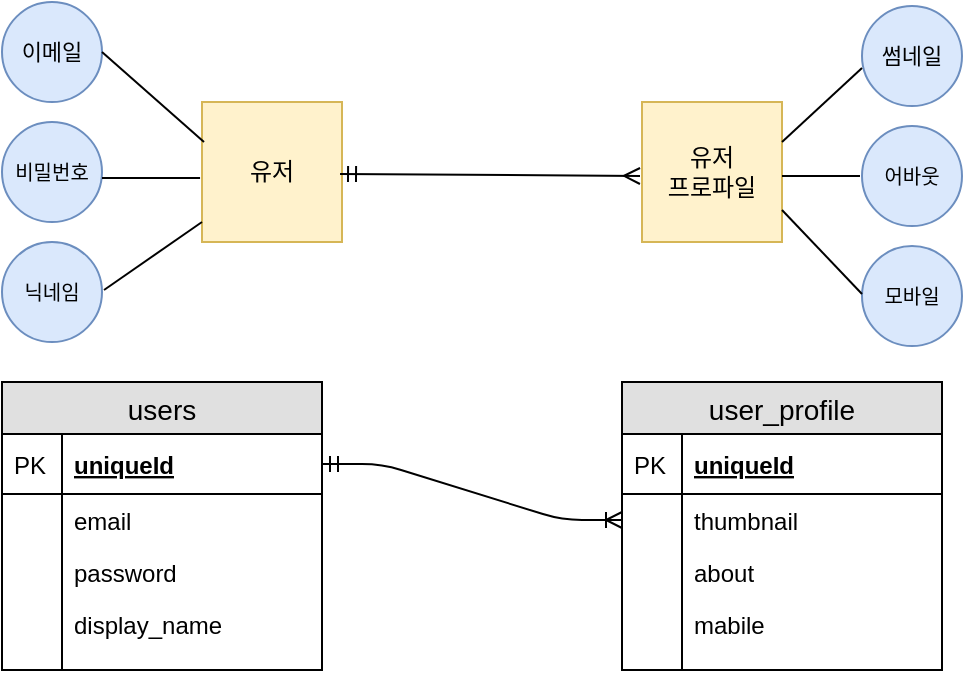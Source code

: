 <mxfile version="10.6.9" type="device"><diagram id="YNFKA4InpH6XYftOGYjS" name="페이지-1"><mxGraphModel dx="498" dy="595" grid="1" gridSize="10" guides="1" tooltips="1" connect="1" arrows="0" fold="1" page="1" pageScale="1" pageWidth="827" pageHeight="1169" math="0" shadow="0"><root><mxCell id="0"/><mxCell id="1" parent="0"/><object label="유저" id="uPIJXIndnNo6zz8zoecH-1"><mxCell style="whiteSpace=wrap;html=1;aspect=fixed;fillColor=#fff2cc;strokeColor=#d6b656;" parent="1" vertex="1"><mxGeometry x="140" y="130" width="70" height="70" as="geometry"/></mxCell></object><mxCell id="uPIJXIndnNo6zz8zoecH-2" value="&lt;font style=&quot;font-size: 11px&quot;&gt;이메일&lt;/font&gt;" style="ellipse;whiteSpace=wrap;html=1;aspect=fixed;fillColor=#dae8fc;strokeColor=#6c8ebf;" parent="1" vertex="1"><mxGeometry x="40" y="80" width="50" height="50" as="geometry"/></mxCell><mxCell id="uPIJXIndnNo6zz8zoecH-3" value="&lt;font style=&quot;font-size: 10px&quot;&gt;비밀번호&lt;/font&gt;" style="ellipse;whiteSpace=wrap;html=1;aspect=fixed;fillColor=#dae8fc;strokeColor=#6c8ebf;" parent="1" vertex="1"><mxGeometry x="40" y="140" width="50" height="50" as="geometry"/></mxCell><mxCell id="uPIJXIndnNo6zz8zoecH-4" value="&lt;font style=&quot;font-size: 10px&quot;&gt;닉네임&lt;/font&gt;" style="ellipse;whiteSpace=wrap;html=1;aspect=fixed;fillColor=#dae8fc;strokeColor=#6c8ebf;" parent="1" vertex="1"><mxGeometry x="40" y="200" width="50" height="50" as="geometry"/></mxCell><mxCell id="uPIJXIndnNo6zz8zoecH-5" value="" style="endArrow=none;html=1;exitX=1.02;exitY=0.48;exitDx=0;exitDy=0;exitPerimeter=0;entryX=0;entryY=0.857;entryDx=0;entryDy=0;entryPerimeter=0;" parent="1" source="uPIJXIndnNo6zz8zoecH-4" target="uPIJXIndnNo6zz8zoecH-1" edge="1"><mxGeometry width="50" height="50" relative="1" as="geometry"><mxPoint x="40" y="320" as="sourcePoint"/><mxPoint x="90" y="270" as="targetPoint"/></mxGeometry></mxCell><mxCell id="uPIJXIndnNo6zz8zoecH-6" value="" style="endArrow=none;html=1;exitX=1;exitY=0.5;exitDx=0;exitDy=0;exitPerimeter=0;" parent="1" source="uPIJXIndnNo6zz8zoecH-2" edge="1"><mxGeometry width="50" height="50" relative="1" as="geometry"><mxPoint x="101" y="234" as="sourcePoint"/><mxPoint x="141" y="150" as="targetPoint"/></mxGeometry></mxCell><object label="유저&lt;br&gt;프로파일" id="uPIJXIndnNo6zz8zoecH-9"><mxCell style="whiteSpace=wrap;html=1;aspect=fixed;fillColor=#fff2cc;strokeColor=#d6b656;" parent="1" vertex="1"><mxGeometry x="360" y="130" width="70" height="70" as="geometry"/></mxCell></object><mxCell id="uPIJXIndnNo6zz8zoecH-10" value="&lt;font style=&quot;font-size: 11px&quot;&gt;썸네일&lt;br&gt;&lt;/font&gt;" style="ellipse;whiteSpace=wrap;html=1;aspect=fixed;fillColor=#dae8fc;strokeColor=#6c8ebf;" parent="1" vertex="1"><mxGeometry x="470" y="82" width="50" height="50" as="geometry"/></mxCell><mxCell id="uPIJXIndnNo6zz8zoecH-11" value="&lt;span style=&quot;font-size: 10px&quot;&gt;어바웃&lt;/span&gt;" style="ellipse;whiteSpace=wrap;html=1;aspect=fixed;fillColor=#dae8fc;strokeColor=#6c8ebf;" parent="1" vertex="1"><mxGeometry x="470" y="142" width="50" height="50" as="geometry"/></mxCell><mxCell id="uPIJXIndnNo6zz8zoecH-12" value="&lt;font style=&quot;font-size: 10px&quot;&gt;모바일&lt;/font&gt;" style="ellipse;whiteSpace=wrap;html=1;aspect=fixed;fillColor=#dae8fc;strokeColor=#6c8ebf;" parent="1" vertex="1"><mxGeometry x="470" y="202" width="50" height="50" as="geometry"/></mxCell><mxCell id="uPIJXIndnNo6zz8zoecH-13" value="" style="endArrow=none;html=1;exitX=0;exitY=0.48;exitDx=0;exitDy=0;exitPerimeter=0;entryX=1;entryY=0.771;entryDx=0;entryDy=0;entryPerimeter=0;" parent="1" source="uPIJXIndnNo6zz8zoecH-12" target="uPIJXIndnNo6zz8zoecH-9" edge="1"><mxGeometry width="50" height="50" relative="1" as="geometry"><mxPoint x="260" y="320" as="sourcePoint"/><mxPoint x="429" y="180" as="targetPoint"/></mxGeometry></mxCell><mxCell id="uPIJXIndnNo6zz8zoecH-14" value="" style="endArrow=none;html=1;exitX=0;exitY=0.62;exitDx=0;exitDy=0;exitPerimeter=0;entryX=1;entryY=0.286;entryDx=0;entryDy=0;entryPerimeter=0;" parent="1" source="uPIJXIndnNo6zz8zoecH-10" target="uPIJXIndnNo6zz8zoecH-9" edge="1"><mxGeometry width="50" height="50" relative="1" as="geometry"><mxPoint x="321" y="234" as="sourcePoint"/><mxPoint x="361" y="150" as="targetPoint"/></mxGeometry></mxCell><mxCell id="uPIJXIndnNo6zz8zoecH-19" value="" style="endArrow=none;html=1;entryX=-0.014;entryY=0.543;entryDx=0;entryDy=0;entryPerimeter=0;" parent="1" target="uPIJXIndnNo6zz8zoecH-1" edge="1"><mxGeometry width="50" height="50" relative="1" as="geometry"><mxPoint x="90" y="168" as="sourcePoint"/><mxPoint x="150" y="200" as="targetPoint"/></mxGeometry></mxCell><mxCell id="uPIJXIndnNo6zz8zoecH-20" value="" style="endArrow=ERmany;html=1;exitX=0.986;exitY=0.514;exitDx=0;exitDy=0;exitPerimeter=0;startArrow=ERmandOne;startFill=0;endFill=0;" parent="1" source="uPIJXIndnNo6zz8zoecH-1" edge="1"><mxGeometry width="50" height="50" relative="1" as="geometry"><mxPoint x="40" y="320" as="sourcePoint"/><mxPoint x="359" y="167" as="targetPoint"/></mxGeometry></mxCell><mxCell id="CX5bhaESNCw14Z8u62rp-1" value="" style="endArrow=none;html=1;exitX=1;exitY=0.529;exitDx=0;exitDy=0;exitPerimeter=0;" edge="1" parent="1" source="uPIJXIndnNo6zz8zoecH-9"><mxGeometry width="50" height="50" relative="1" as="geometry"><mxPoint x="413" y="290" as="sourcePoint"/><mxPoint x="469" y="167" as="targetPoint"/></mxGeometry></mxCell><mxCell id="CX5bhaESNCw14Z8u62rp-3" value="users" style="swimlane;fontStyle=0;childLayout=stackLayout;horizontal=1;startSize=26;fillColor=#e0e0e0;horizontalStack=0;resizeParent=1;resizeParentMax=0;resizeLast=0;collapsible=1;marginBottom=0;swimlaneFillColor=#ffffff;align=center;fontSize=14;" vertex="1" parent="1"><mxGeometry x="40" y="270" width="160" height="144" as="geometry"/></mxCell><mxCell id="CX5bhaESNCw14Z8u62rp-4" value="uniqueId" style="shape=partialRectangle;top=0;left=0;right=0;bottom=1;align=left;verticalAlign=middle;fillColor=none;spacingLeft=34;spacingRight=4;overflow=hidden;rotatable=0;points=[[0,0.5],[1,0.5]];portConstraint=eastwest;dropTarget=0;fontStyle=5;fontSize=12;" vertex="1" parent="CX5bhaESNCw14Z8u62rp-3"><mxGeometry y="26" width="160" height="30" as="geometry"/></mxCell><mxCell id="CX5bhaESNCw14Z8u62rp-5" value="PK" style="shape=partialRectangle;top=0;left=0;bottom=0;fillColor=none;align=left;verticalAlign=middle;spacingLeft=4;spacingRight=4;overflow=hidden;rotatable=0;points=[];portConstraint=eastwest;part=1;fontSize=12;" vertex="1" connectable="0" parent="CX5bhaESNCw14Z8u62rp-4"><mxGeometry width="30" height="30" as="geometry"/></mxCell><mxCell id="CX5bhaESNCw14Z8u62rp-6" value="email" style="shape=partialRectangle;top=0;left=0;right=0;bottom=0;align=left;verticalAlign=top;fillColor=none;spacingLeft=34;spacingRight=4;overflow=hidden;rotatable=0;points=[[0,0.5],[1,0.5]];portConstraint=eastwest;dropTarget=0;fontSize=12;" vertex="1" parent="CX5bhaESNCw14Z8u62rp-3"><mxGeometry y="56" width="160" height="26" as="geometry"/></mxCell><mxCell id="CX5bhaESNCw14Z8u62rp-7" value="" style="shape=partialRectangle;top=0;left=0;bottom=0;fillColor=none;align=left;verticalAlign=top;spacingLeft=4;spacingRight=4;overflow=hidden;rotatable=0;points=[];portConstraint=eastwest;part=1;fontSize=12;" vertex="1" connectable="0" parent="CX5bhaESNCw14Z8u62rp-6"><mxGeometry width="30" height="26" as="geometry"/></mxCell><mxCell id="CX5bhaESNCw14Z8u62rp-8" value="password" style="shape=partialRectangle;top=0;left=0;right=0;bottom=0;align=left;verticalAlign=top;fillColor=none;spacingLeft=34;spacingRight=4;overflow=hidden;rotatable=0;points=[[0,0.5],[1,0.5]];portConstraint=eastwest;dropTarget=0;fontSize=12;" vertex="1" parent="CX5bhaESNCw14Z8u62rp-3"><mxGeometry y="82" width="160" height="26" as="geometry"/></mxCell><mxCell id="CX5bhaESNCw14Z8u62rp-9" value="" style="shape=partialRectangle;top=0;left=0;bottom=0;fillColor=none;align=left;verticalAlign=top;spacingLeft=4;spacingRight=4;overflow=hidden;rotatable=0;points=[];portConstraint=eastwest;part=1;fontSize=12;" vertex="1" connectable="0" parent="CX5bhaESNCw14Z8u62rp-8"><mxGeometry width="30" height="26" as="geometry"/></mxCell><mxCell id="CX5bhaESNCw14Z8u62rp-10" value="display_name&#10;" style="shape=partialRectangle;top=0;left=0;right=0;bottom=0;align=left;verticalAlign=top;fillColor=none;spacingLeft=34;spacingRight=4;overflow=hidden;rotatable=0;points=[[0,0.5],[1,0.5]];portConstraint=eastwest;dropTarget=0;fontSize=12;" vertex="1" parent="CX5bhaESNCw14Z8u62rp-3"><mxGeometry y="108" width="160" height="26" as="geometry"/></mxCell><mxCell id="CX5bhaESNCw14Z8u62rp-11" value="" style="shape=partialRectangle;top=0;left=0;bottom=0;fillColor=none;align=left;verticalAlign=top;spacingLeft=4;spacingRight=4;overflow=hidden;rotatable=0;points=[];portConstraint=eastwest;part=1;fontSize=12;" vertex="1" connectable="0" parent="CX5bhaESNCw14Z8u62rp-10"><mxGeometry width="30" height="26" as="geometry"/></mxCell><mxCell id="CX5bhaESNCw14Z8u62rp-12" value="" style="shape=partialRectangle;top=0;left=0;right=0;bottom=0;align=left;verticalAlign=top;fillColor=none;spacingLeft=34;spacingRight=4;overflow=hidden;rotatable=0;points=[[0,0.5],[1,0.5]];portConstraint=eastwest;dropTarget=0;fontSize=12;" vertex="1" parent="CX5bhaESNCw14Z8u62rp-3"><mxGeometry y="134" width="160" height="10" as="geometry"/></mxCell><mxCell id="CX5bhaESNCw14Z8u62rp-13" value="" style="shape=partialRectangle;top=0;left=0;bottom=0;fillColor=none;align=left;verticalAlign=top;spacingLeft=4;spacingRight=4;overflow=hidden;rotatable=0;points=[];portConstraint=eastwest;part=1;fontSize=12;" vertex="1" connectable="0" parent="CX5bhaESNCw14Z8u62rp-12"><mxGeometry width="30" height="10" as="geometry"/></mxCell><mxCell id="CX5bhaESNCw14Z8u62rp-14" value="user_profile" style="swimlane;fontStyle=0;childLayout=stackLayout;horizontal=1;startSize=26;fillColor=#e0e0e0;horizontalStack=0;resizeParent=1;resizeParentMax=0;resizeLast=0;collapsible=1;marginBottom=0;swimlaneFillColor=#ffffff;align=center;fontSize=14;" vertex="1" parent="1"><mxGeometry x="350" y="270" width="160" height="144" as="geometry"/></mxCell><mxCell id="CX5bhaESNCw14Z8u62rp-15" value="uniqueId" style="shape=partialRectangle;top=0;left=0;right=0;bottom=1;align=left;verticalAlign=middle;fillColor=none;spacingLeft=34;spacingRight=4;overflow=hidden;rotatable=0;points=[[0,0.5],[1,0.5]];portConstraint=eastwest;dropTarget=0;fontStyle=5;fontSize=12;" vertex="1" parent="CX5bhaESNCw14Z8u62rp-14"><mxGeometry y="26" width="160" height="30" as="geometry"/></mxCell><mxCell id="CX5bhaESNCw14Z8u62rp-16" value="PK" style="shape=partialRectangle;top=0;left=0;bottom=0;fillColor=none;align=left;verticalAlign=middle;spacingLeft=4;spacingRight=4;overflow=hidden;rotatable=0;points=[];portConstraint=eastwest;part=1;fontSize=12;" vertex="1" connectable="0" parent="CX5bhaESNCw14Z8u62rp-15"><mxGeometry width="30" height="30" as="geometry"/></mxCell><mxCell id="CX5bhaESNCw14Z8u62rp-17" value="thumbnail" style="shape=partialRectangle;top=0;left=0;right=0;bottom=0;align=left;verticalAlign=top;fillColor=none;spacingLeft=34;spacingRight=4;overflow=hidden;rotatable=0;points=[[0,0.5],[1,0.5]];portConstraint=eastwest;dropTarget=0;fontSize=12;" vertex="1" parent="CX5bhaESNCw14Z8u62rp-14"><mxGeometry y="56" width="160" height="26" as="geometry"/></mxCell><mxCell id="CX5bhaESNCw14Z8u62rp-18" value="" style="shape=partialRectangle;top=0;left=0;bottom=0;fillColor=none;align=left;verticalAlign=top;spacingLeft=4;spacingRight=4;overflow=hidden;rotatable=0;points=[];portConstraint=eastwest;part=1;fontSize=12;" vertex="1" connectable="0" parent="CX5bhaESNCw14Z8u62rp-17"><mxGeometry width="30" height="26" as="geometry"/></mxCell><mxCell id="CX5bhaESNCw14Z8u62rp-19" value="about" style="shape=partialRectangle;top=0;left=0;right=0;bottom=0;align=left;verticalAlign=top;fillColor=none;spacingLeft=34;spacingRight=4;overflow=hidden;rotatable=0;points=[[0,0.5],[1,0.5]];portConstraint=eastwest;dropTarget=0;fontSize=12;" vertex="1" parent="CX5bhaESNCw14Z8u62rp-14"><mxGeometry y="82" width="160" height="26" as="geometry"/></mxCell><mxCell id="CX5bhaESNCw14Z8u62rp-20" value="" style="shape=partialRectangle;top=0;left=0;bottom=0;fillColor=none;align=left;verticalAlign=top;spacingLeft=4;spacingRight=4;overflow=hidden;rotatable=0;points=[];portConstraint=eastwest;part=1;fontSize=12;" vertex="1" connectable="0" parent="CX5bhaESNCw14Z8u62rp-19"><mxGeometry width="30" height="26" as="geometry"/></mxCell><mxCell id="CX5bhaESNCw14Z8u62rp-21" value="mabile&#10;" style="shape=partialRectangle;top=0;left=0;right=0;bottom=0;align=left;verticalAlign=top;fillColor=none;spacingLeft=34;spacingRight=4;overflow=hidden;rotatable=0;points=[[0,0.5],[1,0.5]];portConstraint=eastwest;dropTarget=0;fontSize=12;" vertex="1" parent="CX5bhaESNCw14Z8u62rp-14"><mxGeometry y="108" width="160" height="26" as="geometry"/></mxCell><mxCell id="CX5bhaESNCw14Z8u62rp-22" value="" style="shape=partialRectangle;top=0;left=0;bottom=0;fillColor=none;align=left;verticalAlign=top;spacingLeft=4;spacingRight=4;overflow=hidden;rotatable=0;points=[];portConstraint=eastwest;part=1;fontSize=12;" vertex="1" connectable="0" parent="CX5bhaESNCw14Z8u62rp-21"><mxGeometry width="30" height="26" as="geometry"/></mxCell><mxCell id="CX5bhaESNCw14Z8u62rp-23" value="" style="shape=partialRectangle;top=0;left=0;right=0;bottom=0;align=left;verticalAlign=top;fillColor=none;spacingLeft=34;spacingRight=4;overflow=hidden;rotatable=0;points=[[0,0.5],[1,0.5]];portConstraint=eastwest;dropTarget=0;fontSize=12;" vertex="1" parent="CX5bhaESNCw14Z8u62rp-14"><mxGeometry y="134" width="160" height="10" as="geometry"/></mxCell><mxCell id="CX5bhaESNCw14Z8u62rp-24" value="" style="shape=partialRectangle;top=0;left=0;bottom=0;fillColor=none;align=left;verticalAlign=top;spacingLeft=4;spacingRight=4;overflow=hidden;rotatable=0;points=[];portConstraint=eastwest;part=1;fontSize=12;" vertex="1" connectable="0" parent="CX5bhaESNCw14Z8u62rp-23"><mxGeometry width="30" height="10" as="geometry"/></mxCell><mxCell id="CX5bhaESNCw14Z8u62rp-25" value="" style="edgeStyle=entityRelationEdgeStyle;fontSize=12;html=1;endArrow=ERoneToMany;startArrow=ERmandOne;entryX=0;entryY=0.5;entryDx=0;entryDy=0;exitX=1;exitY=0.5;exitDx=0;exitDy=0;" edge="1" parent="1" source="CX5bhaESNCw14Z8u62rp-4" target="CX5bhaESNCw14Z8u62rp-17"><mxGeometry width="100" height="100" relative="1" as="geometry"><mxPoint x="40" y="540" as="sourcePoint"/><mxPoint x="140" y="440" as="targetPoint"/></mxGeometry></mxCell></root></mxGraphModel></diagram></mxfile>